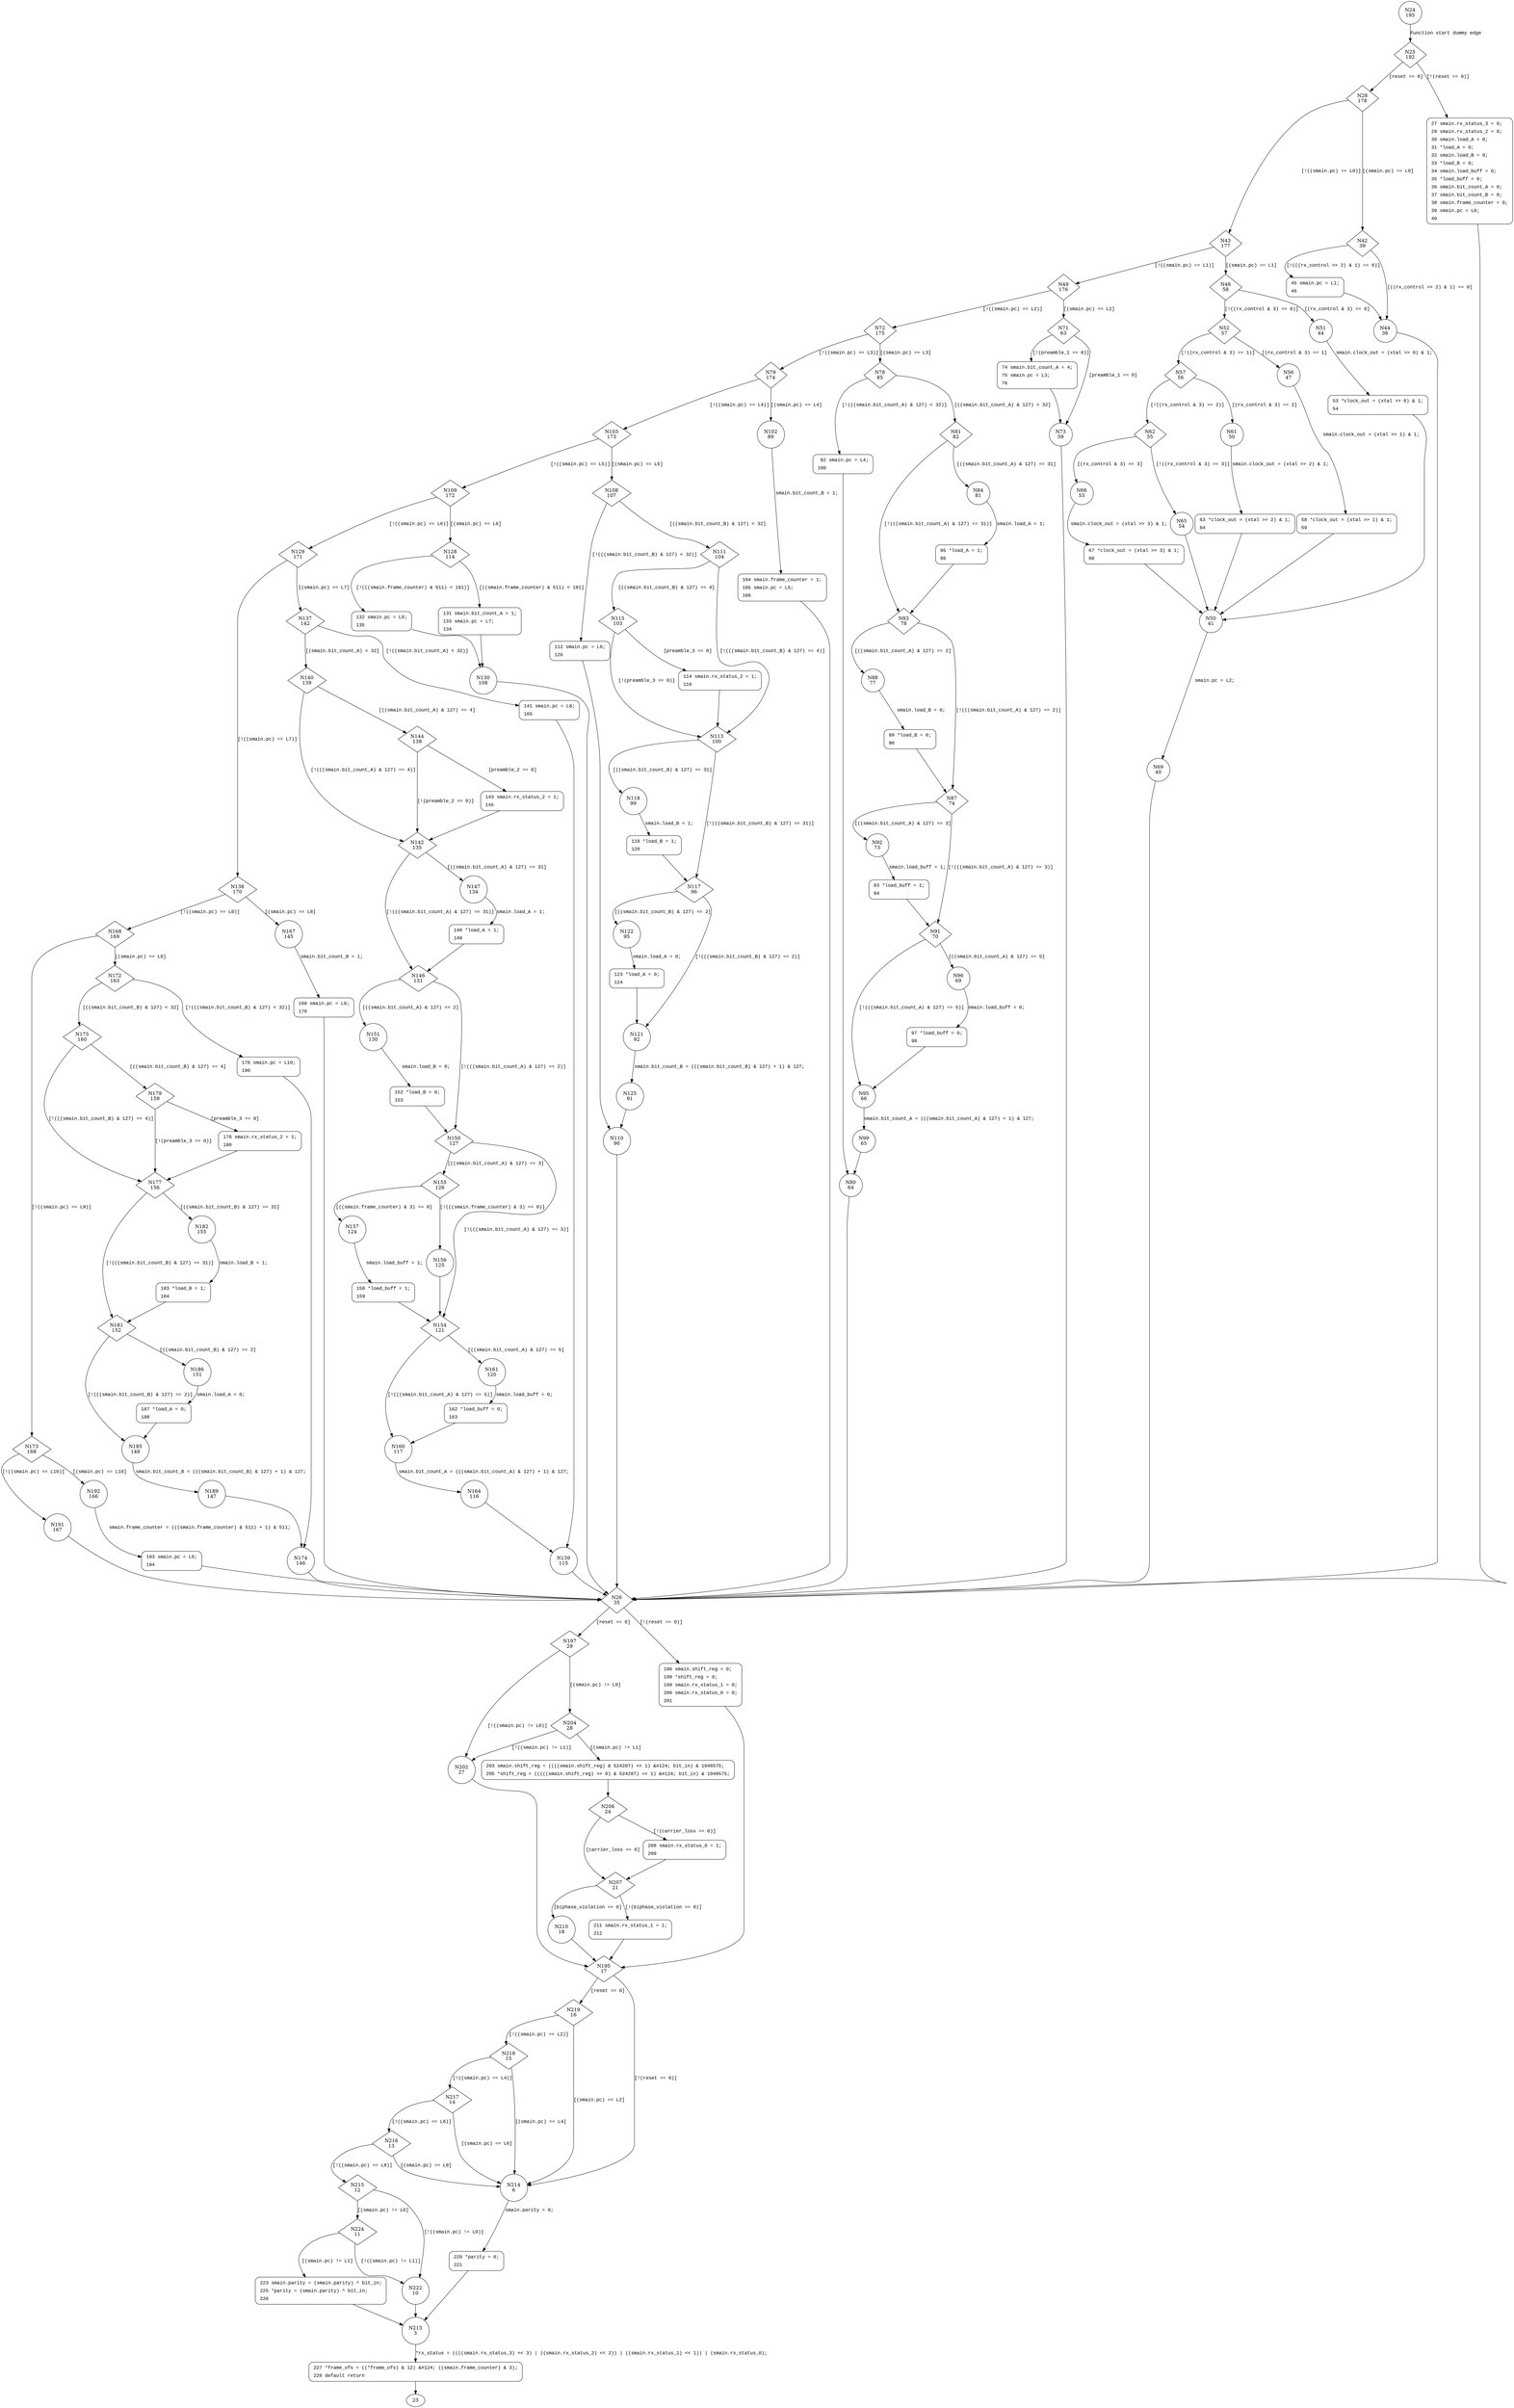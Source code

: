 digraph daio {
24 [shape="circle" label="N24\n193"]
25 [shape="diamond" label="N25\n192"]
28 [shape="diamond" label="N28\n178"]
27 [shape="circle" label="N27\n191"]
26 [shape="diamond" label="N26\n35"]
197 [shape="diamond" label="N197\n29"]
196 [shape="circle" label="N196\n34"]
195 [shape="diamond" label="N195\n17"]
219 [shape="diamond" label="N219\n16"]
214 [shape="circle" label="N214\n6"]
220 [shape="circle" label="N220\n5"]
213 [shape="circle" label="N213\n3"]
227 [shape="circle" label="N227\n2"]
218 [shape="diamond" label="N218\n15"]
217 [shape="diamond" label="N217\n14"]
216 [shape="diamond" label="N216\n13"]
215 [shape="diamond" label="N215\n12"]
224 [shape="diamond" label="N224\n11"]
222 [shape="circle" label="N222\n10"]
223 [shape="circle" label="N223\n9"]
204 [shape="diamond" label="N204\n28"]
202 [shape="circle" label="N202\n27"]
203 [shape="circle" label="N203\n26"]
206 [shape="diamond" label="N206\n24"]
207 [shape="diamond" label="N207\n21"]
208 [shape="circle" label="N208\n23"]
210 [shape="circle" label="N210\n18"]
211 [shape="circle" label="N211\n20"]
42 [shape="diamond" label="N42\n39"]
43 [shape="diamond" label="N43\n177"]
48 [shape="diamond" label="N48\n58"]
49 [shape="diamond" label="N49\n176"]
71 [shape="diamond" label="N71\n63"]
72 [shape="diamond" label="N72\n175"]
78 [shape="diamond" label="N78\n85"]
79 [shape="diamond" label="N79\n174"]
102 [shape="circle" label="N102\n89"]
103 [shape="diamond" label="N103\n173"]
108 [shape="diamond" label="N108\n107"]
109 [shape="diamond" label="N109\n172"]
128 [shape="diamond" label="N128\n114"]
129 [shape="diamond" label="N129\n171"]
137 [shape="diamond" label="N137\n142"]
138 [shape="diamond" label="N138\n170"]
167 [shape="circle" label="N167\n145"]
168 [shape="diamond" label="N168\n169"]
172 [shape="diamond" label="N172\n163"]
173 [shape="diamond" label="N173\n168"]
192 [shape="circle" label="N192\n166"]
191 [shape="circle" label="N191\n167"]
193 [shape="circle" label="N193\n165"]
175 [shape="diamond" label="N175\n160"]
176 [shape="circle" label="N176\n162"]
174 [shape="circle" label="N174\n146"]
179 [shape="diamond" label="N179\n159"]
177 [shape="diamond" label="N177\n156"]
182 [shape="circle" label="N182\n155"]
181 [shape="diamond" label="N181\n152"]
186 [shape="circle" label="N186\n151"]
185 [shape="circle" label="N185\n148"]
189 [shape="circle" label="N189\n147"]
187 [shape="circle" label="N187\n150"]
183 [shape="circle" label="N183\n154"]
178 [shape="circle" label="N178\n158"]
169 [shape="circle" label="N169\n144"]
140 [shape="diamond" label="N140\n139"]
141 [shape="circle" label="N141\n141"]
139 [shape="circle" label="N139\n115"]
144 [shape="diamond" label="N144\n138"]
142 [shape="diamond" label="N142\n135"]
147 [shape="circle" label="N147\n134"]
146 [shape="diamond" label="N146\n131"]
151 [shape="circle" label="N151\n130"]
150 [shape="diamond" label="N150\n127"]
155 [shape="diamond" label="N155\n126"]
154 [shape="diamond" label="N154\n121"]
161 [shape="circle" label="N161\n120"]
160 [shape="circle" label="N160\n117"]
164 [shape="circle" label="N164\n116"]
162 [shape="circle" label="N162\n119"]
157 [shape="circle" label="N157\n124"]
156 [shape="circle" label="N156\n125"]
158 [shape="circle" label="N158\n123"]
152 [shape="circle" label="N152\n129"]
148 [shape="circle" label="N148\n133"]
143 [shape="circle" label="N143\n137"]
131 [shape="circle" label="N131\n111"]
132 [shape="circle" label="N132\n113"]
130 [shape="circle" label="N130\n108"]
111 [shape="diamond" label="N111\n104"]
112 [shape="circle" label="N112\n106"]
110 [shape="circle" label="N110\n90"]
115 [shape="diamond" label="N115\n103"]
113 [shape="diamond" label="N113\n100"]
118 [shape="circle" label="N118\n99"]
117 [shape="diamond" label="N117\n96"]
122 [shape="circle" label="N122\n95"]
121 [shape="circle" label="N121\n92"]
125 [shape="circle" label="N125\n91"]
123 [shape="circle" label="N123\n94"]
119 [shape="circle" label="N119\n98"]
114 [shape="circle" label="N114\n102"]
104 [shape="circle" label="N104\n88"]
81 [shape="diamond" label="N81\n82"]
82 [shape="circle" label="N82\n84"]
80 [shape="circle" label="N80\n64"]
84 [shape="circle" label="N84\n81"]
83 [shape="diamond" label="N83\n78"]
88 [shape="circle" label="N88\n77"]
87 [shape="diamond" label="N87\n74"]
92 [shape="circle" label="N92\n73"]
91 [shape="diamond" label="N91\n70"]
96 [shape="circle" label="N96\n69"]
95 [shape="circle" label="N95\n66"]
99 [shape="circle" label="N99\n65"]
97 [shape="circle" label="N97\n68"]
93 [shape="circle" label="N93\n72"]
89 [shape="circle" label="N89\n76"]
85 [shape="circle" label="N85\n80"]
73 [shape="circle" label="N73\n59"]
74 [shape="circle" label="N74\n62"]
51 [shape="circle" label="N51\n44"]
52 [shape="diamond" label="N52\n57"]
56 [shape="circle" label="N56\n47"]
57 [shape="diamond" label="N57\n56"]
61 [shape="circle" label="N61\n50"]
62 [shape="diamond" label="N62\n55"]
66 [shape="circle" label="N66\n53"]
65 [shape="circle" label="N65\n54"]
50 [shape="circle" label="N50\n41"]
69 [shape="circle" label="N69\n40"]
67 [shape="circle" label="N67\n52"]
63 [shape="circle" label="N63\n49"]
58 [shape="circle" label="N58\n46"]
53 [shape="circle" label="N53\n43"]
44 [shape="circle" label="N44\n36"]
45 [shape="circle" label="N45\n38"]
27 [style="filled,bold" penwidth="1" fillcolor="white" fontname="Courier New" shape="Mrecord" label=<<table border="0" cellborder="0" cellpadding="3" bgcolor="white"><tr><td align="right">27</td><td align="left">smain.rx_status_3 = 0;</td></tr><tr><td align="right">29</td><td align="left">smain.rx_status_2 = 0;</td></tr><tr><td align="right">30</td><td align="left">smain.load_A = 0;</td></tr><tr><td align="right">31</td><td align="left">*load_A = 0;</td></tr><tr><td align="right">32</td><td align="left">smain.load_B = 0;</td></tr><tr><td align="right">33</td><td align="left">*load_B = 0;</td></tr><tr><td align="right">34</td><td align="left">smain.load_buff = 0;</td></tr><tr><td align="right">35</td><td align="left">*load_buff = 0;</td></tr><tr><td align="right">36</td><td align="left">smain.bit_count_A = 0;</td></tr><tr><td align="right">37</td><td align="left">smain.bit_count_B = 0;</td></tr><tr><td align="right">38</td><td align="left">smain.frame_counter = 0;</td></tr><tr><td align="right">39</td><td align="left">smain.pc = L0;</td></tr><tr><td align="right">40</td><td align="left"></td></tr></table>>]
27 -> 26[label=""]
196 [style="filled,bold" penwidth="1" fillcolor="white" fontname="Courier New" shape="Mrecord" label=<<table border="0" cellborder="0" cellpadding="3" bgcolor="white"><tr><td align="right">196</td><td align="left">smain.shift_reg = 0;</td></tr><tr><td align="right">198</td><td align="left">*shift_reg = 0;</td></tr><tr><td align="right">199</td><td align="left">smain.rx_status_1 = 0;</td></tr><tr><td align="right">200</td><td align="left">smain.rx_status_0 = 0;</td></tr><tr><td align="right">201</td><td align="left"></td></tr></table>>]
196 -> 195[label=""]
220 [style="filled,bold" penwidth="1" fillcolor="white" fontname="Courier New" shape="Mrecord" label=<<table border="0" cellborder="0" cellpadding="3" bgcolor="white"><tr><td align="right">220</td><td align="left">*parity = 0;</td></tr><tr><td align="right">221</td><td align="left"></td></tr></table>>]
220 -> 213[label=""]
227 [style="filled,bold" penwidth="1" fillcolor="white" fontname="Courier New" shape="Mrecord" label=<<table border="0" cellborder="0" cellpadding="3" bgcolor="white"><tr><td align="right">227</td><td align="left">*frame_ofs = ((*frame_ofs) &amp; 12) &amp;#124; ((smain.frame_counter) &amp; 3);</td></tr><tr><td align="right">228</td><td align="left">default return</td></tr></table>>]
227 -> 23[label=""]
223 [style="filled,bold" penwidth="1" fillcolor="white" fontname="Courier New" shape="Mrecord" label=<<table border="0" cellborder="0" cellpadding="3" bgcolor="white"><tr><td align="right">223</td><td align="left">smain.parity = (smain.parity) ^ bit_in;</td></tr><tr><td align="right">225</td><td align="left">*parity = (smain.parity) ^ bit_in;</td></tr><tr><td align="right">226</td><td align="left"></td></tr></table>>]
223 -> 213[label=""]
203 [style="filled,bold" penwidth="1" fillcolor="white" fontname="Courier New" shape="Mrecord" label=<<table border="0" cellborder="0" cellpadding="3" bgcolor="white"><tr><td align="right">203</td><td align="left">smain.shift_reg = ((((smain.shift_reg) &amp; 524287) &lt;&lt; 1) &amp;#124; bit_in) &amp; 1048575;</td></tr><tr><td align="right">205</td><td align="left">*shift_reg = (((((smain.shift_reg) &gt;&gt; 0) &amp; 524287) &lt;&lt; 1) &amp;#124; bit_in) &amp; 1048575;</td></tr></table>>]
203 -> 206[label=""]
208 [style="filled,bold" penwidth="1" fillcolor="white" fontname="Courier New" shape="Mrecord" label=<<table border="0" cellborder="0" cellpadding="3" bgcolor="white"><tr><td align="right">208</td><td align="left">smain.rx_status_0 = 1;</td></tr><tr><td align="right">209</td><td align="left"></td></tr></table>>]
208 -> 207[label=""]
211 [style="filled,bold" penwidth="1" fillcolor="white" fontname="Courier New" shape="Mrecord" label=<<table border="0" cellborder="0" cellpadding="3" bgcolor="white"><tr><td align="right">211</td><td align="left">smain.rx_status_1 = 1;</td></tr><tr><td align="right">212</td><td align="left"></td></tr></table>>]
211 -> 195[label=""]
193 [style="filled,bold" penwidth="1" fillcolor="white" fontname="Courier New" shape="Mrecord" label=<<table border="0" cellborder="0" cellpadding="3" bgcolor="white"><tr><td align="right">193</td><td align="left">smain.pc = L6;</td></tr><tr><td align="right">194</td><td align="left"></td></tr></table>>]
193 -> 26[label=""]
176 [style="filled,bold" penwidth="1" fillcolor="white" fontname="Courier New" shape="Mrecord" label=<<table border="0" cellborder="0" cellpadding="3" bgcolor="white"><tr><td align="right">176</td><td align="left">smain.pc = L10;</td></tr><tr><td align="right">190</td><td align="left"></td></tr></table>>]
176 -> 174[label=""]
187 [style="filled,bold" penwidth="1" fillcolor="white" fontname="Courier New" shape="Mrecord" label=<<table border="0" cellborder="0" cellpadding="3" bgcolor="white"><tr><td align="right">187</td><td align="left">*load_A = 0;</td></tr><tr><td align="right">188</td><td align="left"></td></tr></table>>]
187 -> 185[label=""]
183 [style="filled,bold" penwidth="1" fillcolor="white" fontname="Courier New" shape="Mrecord" label=<<table border="0" cellborder="0" cellpadding="3" bgcolor="white"><tr><td align="right">183</td><td align="left">*load_B = 1;</td></tr><tr><td align="right">184</td><td align="left"></td></tr></table>>]
183 -> 181[label=""]
178 [style="filled,bold" penwidth="1" fillcolor="white" fontname="Courier New" shape="Mrecord" label=<<table border="0" cellborder="0" cellpadding="3" bgcolor="white"><tr><td align="right">178</td><td align="left">smain.rx_status_2 = 1;</td></tr><tr><td align="right">180</td><td align="left"></td></tr></table>>]
178 -> 177[label=""]
169 [style="filled,bold" penwidth="1" fillcolor="white" fontname="Courier New" shape="Mrecord" label=<<table border="0" cellborder="0" cellpadding="3" bgcolor="white"><tr><td align="right">169</td><td align="left">smain.pc = L9;</td></tr><tr><td align="right">170</td><td align="left"></td></tr></table>>]
169 -> 26[label=""]
141 [style="filled,bold" penwidth="1" fillcolor="white" fontname="Courier New" shape="Mrecord" label=<<table border="0" cellborder="0" cellpadding="3" bgcolor="white"><tr><td align="right">141</td><td align="left">smain.pc = L8;</td></tr><tr><td align="right">165</td><td align="left"></td></tr></table>>]
141 -> 139[label=""]
162 [style="filled,bold" penwidth="1" fillcolor="white" fontname="Courier New" shape="Mrecord" label=<<table border="0" cellborder="0" cellpadding="3" bgcolor="white"><tr><td align="right">162</td><td align="left">*load_buff = 0;</td></tr><tr><td align="right">163</td><td align="left"></td></tr></table>>]
162 -> 160[label=""]
158 [style="filled,bold" penwidth="1" fillcolor="white" fontname="Courier New" shape="Mrecord" label=<<table border="0" cellborder="0" cellpadding="3" bgcolor="white"><tr><td align="right">158</td><td align="left">*load_buff = 1;</td></tr><tr><td align="right">159</td><td align="left"></td></tr></table>>]
158 -> 154[label=""]
152 [style="filled,bold" penwidth="1" fillcolor="white" fontname="Courier New" shape="Mrecord" label=<<table border="0" cellborder="0" cellpadding="3" bgcolor="white"><tr><td align="right">152</td><td align="left">*load_B = 0;</td></tr><tr><td align="right">153</td><td align="left"></td></tr></table>>]
152 -> 150[label=""]
148 [style="filled,bold" penwidth="1" fillcolor="white" fontname="Courier New" shape="Mrecord" label=<<table border="0" cellborder="0" cellpadding="3" bgcolor="white"><tr><td align="right">148</td><td align="left">*load_A = 1;</td></tr><tr><td align="right">149</td><td align="left"></td></tr></table>>]
148 -> 146[label=""]
143 [style="filled,bold" penwidth="1" fillcolor="white" fontname="Courier New" shape="Mrecord" label=<<table border="0" cellborder="0" cellpadding="3" bgcolor="white"><tr><td align="right">143</td><td align="left">smain.rx_status_2 = 1;</td></tr><tr><td align="right">145</td><td align="left"></td></tr></table>>]
143 -> 142[label=""]
132 [style="filled,bold" penwidth="1" fillcolor="white" fontname="Courier New" shape="Mrecord" label=<<table border="0" cellborder="0" cellpadding="3" bgcolor="white"><tr><td align="right">132</td><td align="left">smain.pc = L0;</td></tr><tr><td align="right">135</td><td align="left"></td></tr></table>>]
132 -> 130[label=""]
131 [style="filled,bold" penwidth="1" fillcolor="white" fontname="Courier New" shape="Mrecord" label=<<table border="0" cellborder="0" cellpadding="3" bgcolor="white"><tr><td align="right">131</td><td align="left">smain.bit_count_A = 1;</td></tr><tr><td align="right">133</td><td align="left">smain.pc = L7;</td></tr><tr><td align="right">134</td><td align="left"></td></tr></table>>]
131 -> 130[label=""]
112 [style="filled,bold" penwidth="1" fillcolor="white" fontname="Courier New" shape="Mrecord" label=<<table border="0" cellborder="0" cellpadding="3" bgcolor="white"><tr><td align="right">112</td><td align="left">smain.pc = L6;</td></tr><tr><td align="right">126</td><td align="left"></td></tr></table>>]
112 -> 110[label=""]
123 [style="filled,bold" penwidth="1" fillcolor="white" fontname="Courier New" shape="Mrecord" label=<<table border="0" cellborder="0" cellpadding="3" bgcolor="white"><tr><td align="right">123</td><td align="left">*load_A = 0;</td></tr><tr><td align="right">124</td><td align="left"></td></tr></table>>]
123 -> 121[label=""]
119 [style="filled,bold" penwidth="1" fillcolor="white" fontname="Courier New" shape="Mrecord" label=<<table border="0" cellborder="0" cellpadding="3" bgcolor="white"><tr><td align="right">119</td><td align="left">*load_B = 1;</td></tr><tr><td align="right">120</td><td align="left"></td></tr></table>>]
119 -> 117[label=""]
114 [style="filled,bold" penwidth="1" fillcolor="white" fontname="Courier New" shape="Mrecord" label=<<table border="0" cellborder="0" cellpadding="3" bgcolor="white"><tr><td align="right">114</td><td align="left">smain.rx_status_2 = 1;</td></tr><tr><td align="right">116</td><td align="left"></td></tr></table>>]
114 -> 113[label=""]
104 [style="filled,bold" penwidth="1" fillcolor="white" fontname="Courier New" shape="Mrecord" label=<<table border="0" cellborder="0" cellpadding="3" bgcolor="white"><tr><td align="right">104</td><td align="left">smain.frame_counter = 1;</td></tr><tr><td align="right">105</td><td align="left">smain.pc = L5;</td></tr><tr><td align="right">106</td><td align="left"></td></tr></table>>]
104 -> 26[label=""]
82 [style="filled,bold" penwidth="1" fillcolor="white" fontname="Courier New" shape="Mrecord" label=<<table border="0" cellborder="0" cellpadding="3" bgcolor="white"><tr><td align="right">82</td><td align="left">smain.pc = L4;</td></tr><tr><td align="right">100</td><td align="left"></td></tr></table>>]
82 -> 80[label=""]
97 [style="filled,bold" penwidth="1" fillcolor="white" fontname="Courier New" shape="Mrecord" label=<<table border="0" cellborder="0" cellpadding="3" bgcolor="white"><tr><td align="right">97</td><td align="left">*load_buff = 0;</td></tr><tr><td align="right">98</td><td align="left"></td></tr></table>>]
97 -> 95[label=""]
93 [style="filled,bold" penwidth="1" fillcolor="white" fontname="Courier New" shape="Mrecord" label=<<table border="0" cellborder="0" cellpadding="3" bgcolor="white"><tr><td align="right">93</td><td align="left">*load_buff = 1;</td></tr><tr><td align="right">94</td><td align="left"></td></tr></table>>]
93 -> 91[label=""]
89 [style="filled,bold" penwidth="1" fillcolor="white" fontname="Courier New" shape="Mrecord" label=<<table border="0" cellborder="0" cellpadding="3" bgcolor="white"><tr><td align="right">89</td><td align="left">*load_B = 0;</td></tr><tr><td align="right">90</td><td align="left"></td></tr></table>>]
89 -> 87[label=""]
85 [style="filled,bold" penwidth="1" fillcolor="white" fontname="Courier New" shape="Mrecord" label=<<table border="0" cellborder="0" cellpadding="3" bgcolor="white"><tr><td align="right">85</td><td align="left">*load_A = 1;</td></tr><tr><td align="right">86</td><td align="left"></td></tr></table>>]
85 -> 83[label=""]
74 [style="filled,bold" penwidth="1" fillcolor="white" fontname="Courier New" shape="Mrecord" label=<<table border="0" cellborder="0" cellpadding="3" bgcolor="white"><tr><td align="right">74</td><td align="left">smain.bit_count_A = 4;</td></tr><tr><td align="right">75</td><td align="left">smain.pc = L3;</td></tr><tr><td align="right">76</td><td align="left"></td></tr></table>>]
74 -> 73[label=""]
67 [style="filled,bold" penwidth="1" fillcolor="white" fontname="Courier New" shape="Mrecord" label=<<table border="0" cellborder="0" cellpadding="3" bgcolor="white"><tr><td align="right">67</td><td align="left">*clock_out = (xtal &gt;&gt; 3) &amp; 1;</td></tr><tr><td align="right">68</td><td align="left"></td></tr></table>>]
67 -> 50[label=""]
63 [style="filled,bold" penwidth="1" fillcolor="white" fontname="Courier New" shape="Mrecord" label=<<table border="0" cellborder="0" cellpadding="3" bgcolor="white"><tr><td align="right">63</td><td align="left">*clock_out = (xtal &gt;&gt; 2) &amp; 1;</td></tr><tr><td align="right">64</td><td align="left"></td></tr></table>>]
63 -> 50[label=""]
58 [style="filled,bold" penwidth="1" fillcolor="white" fontname="Courier New" shape="Mrecord" label=<<table border="0" cellborder="0" cellpadding="3" bgcolor="white"><tr><td align="right">58</td><td align="left">*clock_out = (xtal &gt;&gt; 1) &amp; 1;</td></tr><tr><td align="right">59</td><td align="left"></td></tr></table>>]
58 -> 50[label=""]
53 [style="filled,bold" penwidth="1" fillcolor="white" fontname="Courier New" shape="Mrecord" label=<<table border="0" cellborder="0" cellpadding="3" bgcolor="white"><tr><td align="right">53</td><td align="left">*clock_out = (xtal &gt;&gt; 0) &amp; 1;</td></tr><tr><td align="right">54</td><td align="left"></td></tr></table>>]
53 -> 50[label=""]
45 [style="filled,bold" penwidth="1" fillcolor="white" fontname="Courier New" shape="Mrecord" label=<<table border="0" cellborder="0" cellpadding="3" bgcolor="white"><tr><td align="right">45</td><td align="left">smain.pc = L1;</td></tr><tr><td align="right">46</td><td align="left"></td></tr></table>>]
45 -> 44[label=""]
24 -> 25 [label="Function start dummy edge" fontname="Courier New"]
25 -> 28 [label="[reset == 0]" fontname="Courier New"]
25 -> 27 [label="[!(reset == 0)]" fontname="Courier New"]
26 -> 197 [label="[reset == 0]" fontname="Courier New"]
26 -> 196 [label="[!(reset == 0)]" fontname="Courier New"]
195 -> 219 [label="[reset == 0]" fontname="Courier New"]
195 -> 214 [label="[!(reset == 0)]" fontname="Courier New"]
214 -> 220 [label="smain.parity = 0;" fontname="Courier New"]
213 -> 227 [label="*rx_status = ((((smain.rx_status_3) << 3) | ((smain.rx_status_2) << 2)) | ((smain.rx_status_1) << 1)) | (smain.rx_status_0);" fontname="Courier New"]
219 -> 214 [label="[(smain.pc) == L2]" fontname="Courier New"]
219 -> 218 [label="[!((smain.pc) == L2)]" fontname="Courier New"]
218 -> 214 [label="[(smain.pc) == L4]" fontname="Courier New"]
218 -> 217 [label="[!((smain.pc) == L4)]" fontname="Courier New"]
217 -> 214 [label="[(smain.pc) == L6]" fontname="Courier New"]
217 -> 216 [label="[!((smain.pc) == L6)]" fontname="Courier New"]
216 -> 214 [label="[(smain.pc) == L8]" fontname="Courier New"]
216 -> 215 [label="[!((smain.pc) == L8)]" fontname="Courier New"]
215 -> 224 [label="[(smain.pc) != L0]" fontname="Courier New"]
215 -> 222 [label="[!((smain.pc) != L0)]" fontname="Courier New"]
222 -> 213 [label="" fontname="Courier New"]
224 -> 223 [label="[(smain.pc) != L1]" fontname="Courier New"]
224 -> 222 [label="[!((smain.pc) != L1)]" fontname="Courier New"]
197 -> 204 [label="[(smain.pc) != L0]" fontname="Courier New"]
197 -> 202 [label="[!((smain.pc) != L0)]" fontname="Courier New"]
202 -> 195 [label="" fontname="Courier New"]
204 -> 203 [label="[(smain.pc) != L1]" fontname="Courier New"]
204 -> 202 [label="[!((smain.pc) != L1)]" fontname="Courier New"]
206 -> 207 [label="[carrier_loss == 0]" fontname="Courier New"]
206 -> 208 [label="[!(carrier_loss == 0)]" fontname="Courier New"]
207 -> 210 [label="[biphase_violation == 0]" fontname="Courier New"]
207 -> 211 [label="[!(biphase_violation == 0)]" fontname="Courier New"]
210 -> 195 [label="" fontname="Courier New"]
28 -> 42 [label="[(smain.pc) == L0]" fontname="Courier New"]
28 -> 43 [label="[!((smain.pc) == L0)]" fontname="Courier New"]
43 -> 48 [label="[(smain.pc) == L1]" fontname="Courier New"]
43 -> 49 [label="[!((smain.pc) == L1)]" fontname="Courier New"]
49 -> 71 [label="[(smain.pc) == L2]" fontname="Courier New"]
49 -> 72 [label="[!((smain.pc) == L2)]" fontname="Courier New"]
72 -> 78 [label="[(smain.pc) == L3]" fontname="Courier New"]
72 -> 79 [label="[!((smain.pc) == L3)]" fontname="Courier New"]
79 -> 102 [label="[(smain.pc) == L4]" fontname="Courier New"]
79 -> 103 [label="[!((smain.pc) == L4)]" fontname="Courier New"]
103 -> 108 [label="[(smain.pc) == L5]" fontname="Courier New"]
103 -> 109 [label="[!((smain.pc) == L5)]" fontname="Courier New"]
109 -> 128 [label="[(smain.pc) == L6]" fontname="Courier New"]
109 -> 129 [label="[!((smain.pc) == L6)]" fontname="Courier New"]
129 -> 137 [label="[(smain.pc) == L7]" fontname="Courier New"]
129 -> 138 [label="[!((smain.pc) == L7)]" fontname="Courier New"]
138 -> 167 [label="[(smain.pc) == L8]" fontname="Courier New"]
138 -> 168 [label="[!((smain.pc) == L8)]" fontname="Courier New"]
168 -> 172 [label="[(smain.pc) == L9]" fontname="Courier New"]
168 -> 173 [label="[!((smain.pc) == L9)]" fontname="Courier New"]
173 -> 192 [label="[(smain.pc) == L10]" fontname="Courier New"]
173 -> 191 [label="[!((smain.pc) == L10)]" fontname="Courier New"]
192 -> 193 [label="smain.frame_counter = (((smain.frame_counter) & 511) + 1) & 511;" fontname="Courier New"]
172 -> 175 [label="[((smain.bit_count_B) & 127) < 32]" fontname="Courier New"]
172 -> 176 [label="[!(((smain.bit_count_B) & 127) < 32)]" fontname="Courier New"]
174 -> 26 [label="" fontname="Courier New"]
175 -> 179 [label="[((smain.bit_count_B) & 127) == 4]" fontname="Courier New"]
175 -> 177 [label="[!(((smain.bit_count_B) & 127) == 4)]" fontname="Courier New"]
177 -> 182 [label="[((smain.bit_count_B) & 127) == 31]" fontname="Courier New"]
177 -> 181 [label="[!(((smain.bit_count_B) & 127) == 31)]" fontname="Courier New"]
181 -> 186 [label="[((smain.bit_count_B) & 127) == 2]" fontname="Courier New"]
181 -> 185 [label="[!(((smain.bit_count_B) & 127) == 2)]" fontname="Courier New"]
185 -> 189 [label="smain.bit_count_B = (((smain.bit_count_B) & 127) + 1) & 127;" fontname="Courier New"]
186 -> 187 [label="smain.load_A = 0;" fontname="Courier New"]
182 -> 183 [label="smain.load_B = 1;" fontname="Courier New"]
179 -> 178 [label="[preamble_3 == 0]" fontname="Courier New"]
179 -> 177 [label="[!(preamble_3 == 0)]" fontname="Courier New"]
167 -> 169 [label="smain.bit_count_B = 1;" fontname="Courier New"]
137 -> 140 [label="[(smain.bit_count_A) < 32]" fontname="Courier New"]
137 -> 141 [label="[!((smain.bit_count_A) < 32)]" fontname="Courier New"]
139 -> 26 [label="" fontname="Courier New"]
140 -> 144 [label="[((smain.bit_count_A) & 127) == 4]" fontname="Courier New"]
140 -> 142 [label="[!(((smain.bit_count_A) & 127) == 4)]" fontname="Courier New"]
142 -> 147 [label="[((smain.bit_count_A) & 127) == 31]" fontname="Courier New"]
142 -> 146 [label="[!(((smain.bit_count_A) & 127) == 31)]" fontname="Courier New"]
146 -> 151 [label="[((smain.bit_count_A) & 127) == 2]" fontname="Courier New"]
146 -> 150 [label="[!(((smain.bit_count_A) & 127) == 2)]" fontname="Courier New"]
150 -> 155 [label="[((smain.bit_count_A) & 127) == 3]" fontname="Courier New"]
150 -> 154 [label="[!(((smain.bit_count_A) & 127) == 3)]" fontname="Courier New"]
154 -> 161 [label="[((smain.bit_count_A) & 127) == 5]" fontname="Courier New"]
154 -> 160 [label="[!(((smain.bit_count_A) & 127) == 5)]" fontname="Courier New"]
160 -> 164 [label="smain.bit_count_A = (((smain.bit_count_A) & 127) + 1) & 127;" fontname="Courier New"]
161 -> 162 [label="smain.load_buff = 0;" fontname="Courier New"]
155 -> 157 [label="[((smain.frame_counter) & 3) == 0]" fontname="Courier New"]
155 -> 156 [label="[!(((smain.frame_counter) & 3) == 0)]" fontname="Courier New"]
157 -> 158 [label="smain.load_buff = 1;" fontname="Courier New"]
151 -> 152 [label="smain.load_B = 0;" fontname="Courier New"]
147 -> 148 [label="smain.load_A = 1;" fontname="Courier New"]
144 -> 143 [label="[preamble_2 == 0]" fontname="Courier New"]
144 -> 142 [label="[!(preamble_2 == 0)]" fontname="Courier New"]
128 -> 131 [label="[((smain.frame_counter) & 511) < 191]" fontname="Courier New"]
128 -> 132 [label="[!(((smain.frame_counter) & 511) < 191)]" fontname="Courier New"]
130 -> 26 [label="" fontname="Courier New"]
108 -> 111 [label="[((smain.bit_count_B) & 127) < 32]" fontname="Courier New"]
108 -> 112 [label="[!(((smain.bit_count_B) & 127) < 32)]" fontname="Courier New"]
110 -> 26 [label="" fontname="Courier New"]
111 -> 115 [label="[((smain.bit_count_B) & 127) == 4]" fontname="Courier New"]
111 -> 113 [label="[!(((smain.bit_count_B) & 127) == 4)]" fontname="Courier New"]
113 -> 118 [label="[((smain.bit_count_B) & 127) == 31]" fontname="Courier New"]
113 -> 117 [label="[!(((smain.bit_count_B) & 127) == 31)]" fontname="Courier New"]
117 -> 122 [label="[((smain.bit_count_B) & 127) == 2]" fontname="Courier New"]
117 -> 121 [label="[!(((smain.bit_count_B) & 127) == 2)]" fontname="Courier New"]
121 -> 125 [label="smain.bit_count_B = (((smain.bit_count_B) & 127) + 1) & 127;" fontname="Courier New"]
122 -> 123 [label="smain.load_A = 0;" fontname="Courier New"]
118 -> 119 [label="smain.load_B = 1;" fontname="Courier New"]
115 -> 114 [label="[preamble_3 == 0]" fontname="Courier New"]
115 -> 113 [label="[!(preamble_3 == 0)]" fontname="Courier New"]
102 -> 104 [label="smain.bit_count_B = 1;" fontname="Courier New"]
78 -> 81 [label="[((smain.bit_count_A) & 127) < 32]" fontname="Courier New"]
78 -> 82 [label="[!(((smain.bit_count_A) & 127) < 32)]" fontname="Courier New"]
80 -> 26 [label="" fontname="Courier New"]
81 -> 84 [label="[((smain.bit_count_A) & 127) == 31]" fontname="Courier New"]
81 -> 83 [label="[!(((smain.bit_count_A) & 127) == 31)]" fontname="Courier New"]
83 -> 88 [label="[((smain.bit_count_A) & 127) == 2]" fontname="Courier New"]
83 -> 87 [label="[!(((smain.bit_count_A) & 127) == 2)]" fontname="Courier New"]
87 -> 92 [label="[((smain.bit_count_A) & 127) == 3]" fontname="Courier New"]
87 -> 91 [label="[!(((smain.bit_count_A) & 127) == 3)]" fontname="Courier New"]
91 -> 96 [label="[((smain.bit_count_A) & 127) == 5]" fontname="Courier New"]
91 -> 95 [label="[!(((smain.bit_count_A) & 127) == 5)]" fontname="Courier New"]
95 -> 99 [label="smain.bit_count_A = (((smain.bit_count_A) & 127) + 1) & 127;" fontname="Courier New"]
96 -> 97 [label="smain.load_buff = 0;" fontname="Courier New"]
92 -> 93 [label="smain.load_buff = 1;" fontname="Courier New"]
88 -> 89 [label="smain.load_B = 0;" fontname="Courier New"]
84 -> 85 [label="smain.load_A = 1;" fontname="Courier New"]
71 -> 73 [label="[preamble_1 == 0]" fontname="Courier New"]
71 -> 74 [label="[!(preamble_1 == 0)]" fontname="Courier New"]
73 -> 26 [label="" fontname="Courier New"]
48 -> 51 [label="[(rx_control & 3) == 0]" fontname="Courier New"]
48 -> 52 [label="[!((rx_control & 3) == 0)]" fontname="Courier New"]
52 -> 56 [label="[(rx_control & 3) == 1]" fontname="Courier New"]
52 -> 57 [label="[!((rx_control & 3) == 1)]" fontname="Courier New"]
57 -> 61 [label="[(rx_control & 3) == 2]" fontname="Courier New"]
57 -> 62 [label="[!((rx_control & 3) == 2)]" fontname="Courier New"]
62 -> 66 [label="[(rx_control & 3) == 3]" fontname="Courier New"]
62 -> 65 [label="[!((rx_control & 3) == 3)]" fontname="Courier New"]
50 -> 69 [label="smain.pc = L2;" fontname="Courier New"]
66 -> 67 [label="smain.clock_out = (xtal >> 3) & 1;" fontname="Courier New"]
61 -> 63 [label="smain.clock_out = (xtal >> 2) & 1;" fontname="Courier New"]
56 -> 58 [label="smain.clock_out = (xtal >> 1) & 1;" fontname="Courier New"]
51 -> 53 [label="smain.clock_out = (xtal >> 0) & 1;" fontname="Courier New"]
42 -> 44 [label="[((rx_control >> 2) & 1) == 0]" fontname="Courier New"]
42 -> 45 [label="[!(((rx_control >> 2) & 1) == 0)]" fontname="Courier New"]
44 -> 26 [label="" fontname="Courier New"]
191 -> 26 [label="" fontname="Courier New"]
189 -> 174 [label="" fontname="Courier New"]
164 -> 139 [label="" fontname="Courier New"]
156 -> 154 [label="" fontname="Courier New"]
125 -> 110 [label="" fontname="Courier New"]
99 -> 80 [label="" fontname="Courier New"]
65 -> 50 [label="" fontname="Courier New"]
69 -> 26 [label="" fontname="Courier New"]
}